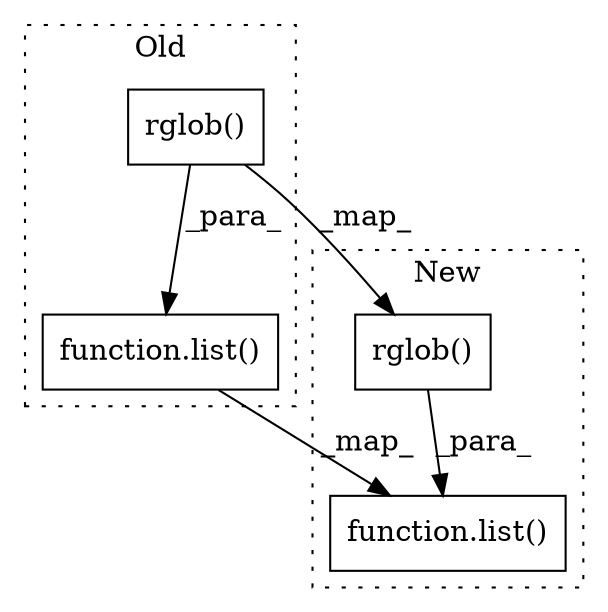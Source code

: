 digraph G {
subgraph cluster0 {
1 [label="rglob()" a="75" s="1922,1954" l="22,1" shape="box"];
3 [label="function.list()" a="75" s="1917,1955" l="5,1" shape="box"];
label = "Old";
style="dotted";
}
subgraph cluster1 {
2 [label="rglob()" a="75" s="1996,2028" l="22,1" shape="box"];
4 [label="function.list()" a="75" s="1991,2029" l="5,1" shape="box"];
label = "New";
style="dotted";
}
1 -> 3 [label="_para_"];
1 -> 2 [label="_map_"];
2 -> 4 [label="_para_"];
3 -> 4 [label="_map_"];
}